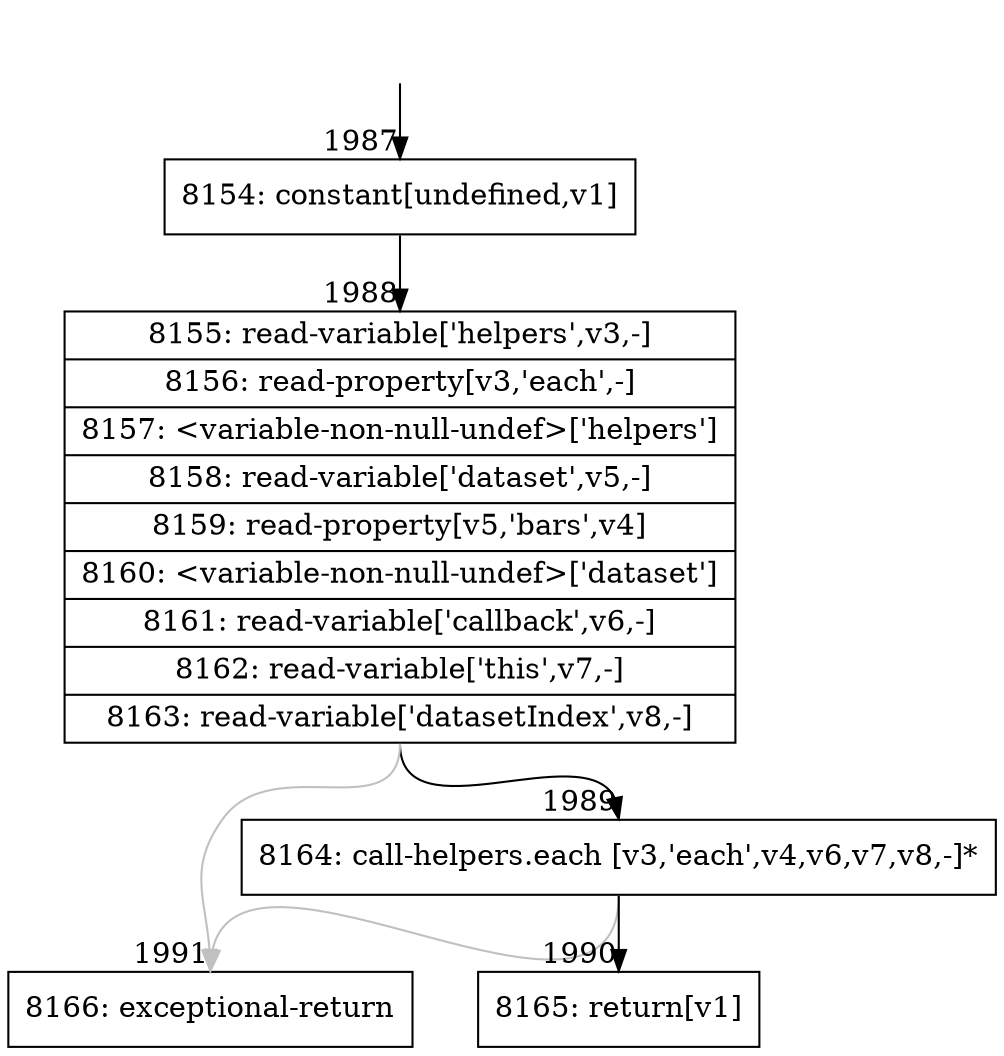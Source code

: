 digraph {
rankdir="TD"
BB_entry181[shape=none,label=""];
BB_entry181 -> BB1987 [tailport=s, headport=n, headlabel="    1987"]
BB1987 [shape=record label="{8154: constant[undefined,v1]}" ] 
BB1987 -> BB1988 [tailport=s, headport=n, headlabel="      1988"]
BB1988 [shape=record label="{8155: read-variable['helpers',v3,-]|8156: read-property[v3,'each',-]|8157: \<variable-non-null-undef\>['helpers']|8158: read-variable['dataset',v5,-]|8159: read-property[v5,'bars',v4]|8160: \<variable-non-null-undef\>['dataset']|8161: read-variable['callback',v6,-]|8162: read-variable['this',v7,-]|8163: read-variable['datasetIndex',v8,-]}" ] 
BB1988 -> BB1989 [tailport=s, headport=n, headlabel="      1989"]
BB1988 -> BB1991 [tailport=s, headport=n, color=gray, headlabel="      1991"]
BB1989 [shape=record label="{8164: call-helpers.each [v3,'each',v4,v6,v7,v8,-]*}" ] 
BB1989 -> BB1990 [tailport=s, headport=n, headlabel="      1990"]
BB1989 -> BB1991 [tailport=s, headport=n, color=gray]
BB1990 [shape=record label="{8165: return[v1]}" ] 
BB1991 [shape=record label="{8166: exceptional-return}" ] 
//#$~ 2178
}
